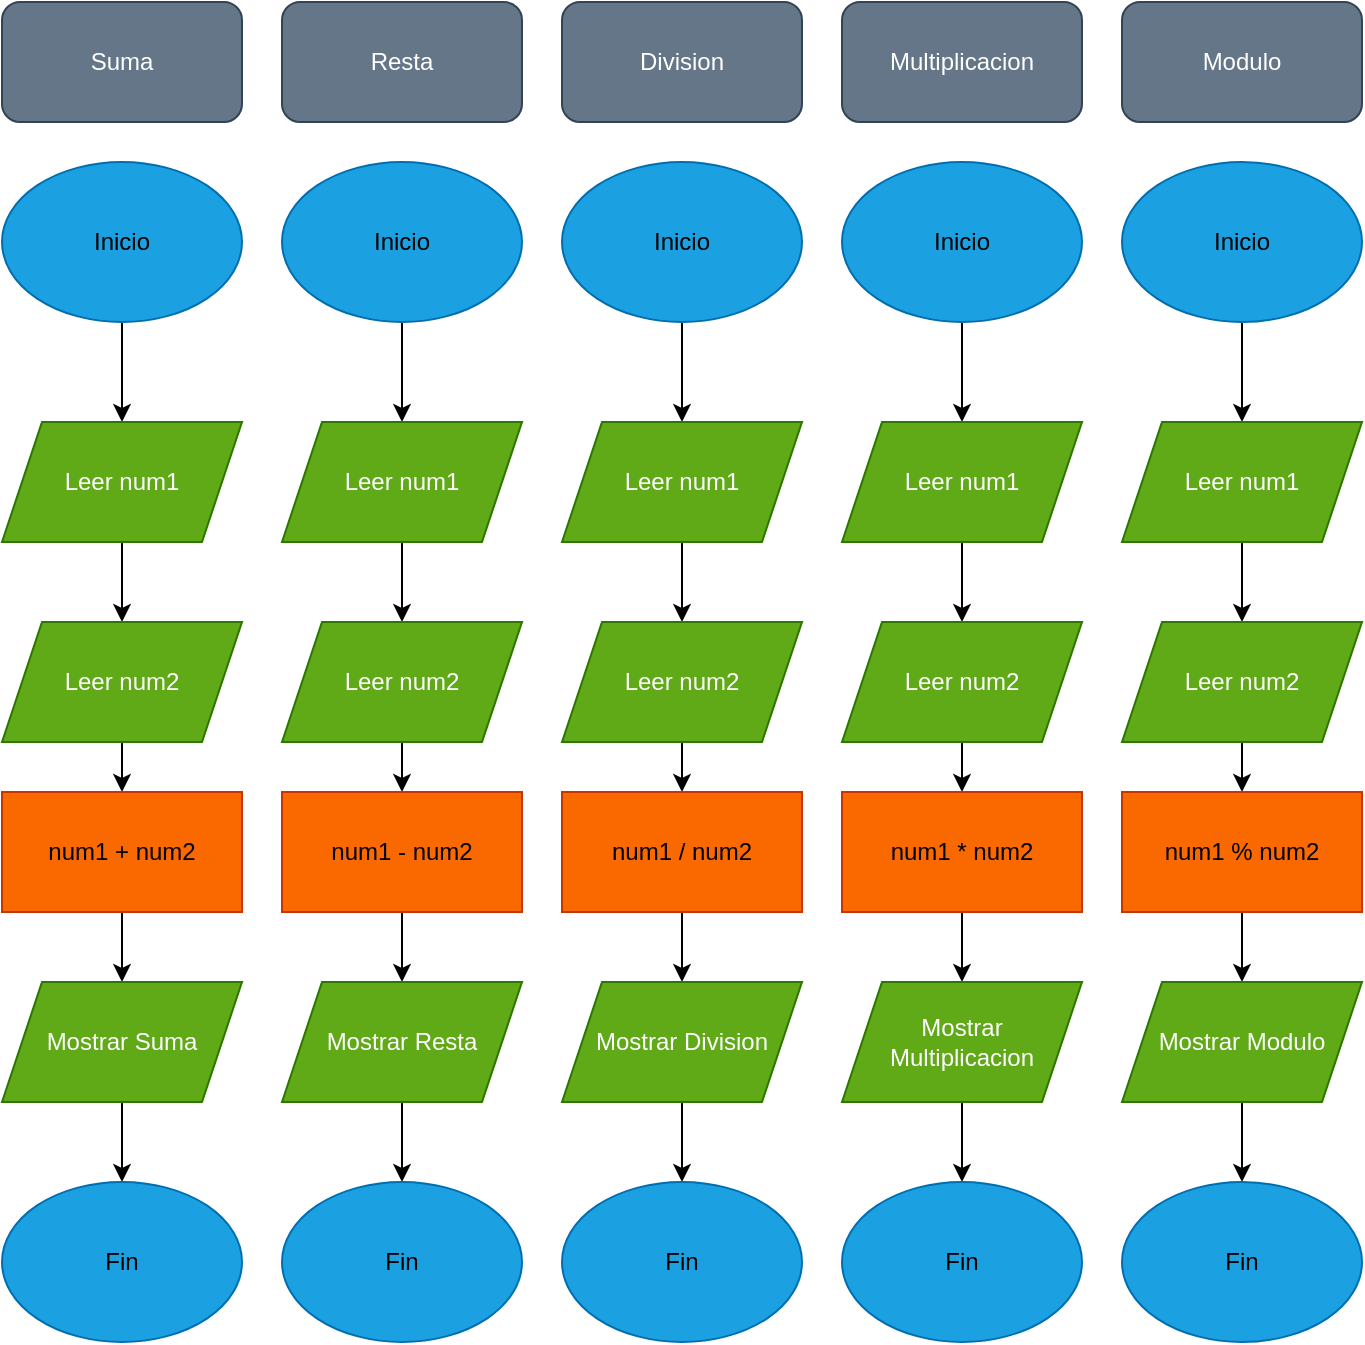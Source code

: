 <mxfile version="23.1.6" type="device">
  <diagram name="Página-1" id="Ws-UUNfim21366O0p8_O">
    <mxGraphModel dx="1434" dy="792" grid="1" gridSize="10" guides="1" tooltips="1" connect="1" arrows="1" fold="1" page="1" pageScale="1" pageWidth="827" pageHeight="1169" math="0" shadow="0">
      <root>
        <mxCell id="0" />
        <mxCell id="1" parent="0" />
        <mxCell id="ZHDpvRJnMsKm5FjTTrim-8" value="" style="edgeStyle=orthogonalEdgeStyle;rounded=0;orthogonalLoop=1;jettySize=auto;html=1;" edge="1" parent="1" source="ZHDpvRJnMsKm5FjTTrim-1" target="ZHDpvRJnMsKm5FjTTrim-2">
          <mxGeometry relative="1" as="geometry" />
        </mxCell>
        <mxCell id="ZHDpvRJnMsKm5FjTTrim-1" value="&lt;font color=&quot;#000000&quot;&gt;Inicio&lt;/font&gt;" style="ellipse;whiteSpace=wrap;html=1;fillColor=#1ba1e2;strokeColor=#006EAF;fontColor=#ffffff;" vertex="1" parent="1">
          <mxGeometry x="40" y="270" width="120" height="80" as="geometry" />
        </mxCell>
        <mxCell id="ZHDpvRJnMsKm5FjTTrim-10" value="" style="edgeStyle=orthogonalEdgeStyle;rounded=0;orthogonalLoop=1;jettySize=auto;html=1;" edge="1" parent="1" source="ZHDpvRJnMsKm5FjTTrim-2" target="ZHDpvRJnMsKm5FjTTrim-4">
          <mxGeometry relative="1" as="geometry" />
        </mxCell>
        <mxCell id="ZHDpvRJnMsKm5FjTTrim-2" value="Leer num1" style="shape=parallelogram;perimeter=parallelogramPerimeter;whiteSpace=wrap;html=1;fixedSize=1;fillColor=#60a917;fontColor=#ffffff;strokeColor=#2D7600;" vertex="1" parent="1">
          <mxGeometry x="40" y="400" width="120" height="60" as="geometry" />
        </mxCell>
        <mxCell id="ZHDpvRJnMsKm5FjTTrim-3" value="&lt;span role=&quot;presentation&quot; dir=&quot;ltr&quot; style=&quot;padding: 0px; margin: 0px; color: rgba(0, 0, 0, 0); position: absolute; cursor: text; transform-origin: 0% 0%; font-style: normal; font-variant-ligatures: normal; font-variant-caps: normal; font-weight: 400; letter-spacing: normal; orphans: 2; text-align: start; text-indent: 0px; text-transform: none; widows: 2; word-spacing: 0px; -webkit-text-stroke-width: 0px; background-color: rgb(255, 255, 255); text-decoration-thickness: initial; text-decoration-style: initial; text-decoration-color: initial; left: 162.198px; top: 166.185px; font-size: 27.328px; font-family: sans-serif; transform: scaleX(0.99);&quot;&gt;Desafío &lt;/span&gt;&lt;span role=&quot;presentation&quot; dir=&quot;ltr&quot; style=&quot;padding: 0px; margin: 0px; color: rgba(0, 0, 0, 0); position: absolute; cursor: text; transform-origin: 0% 0%; font-style: normal; font-variant-ligatures: normal; font-variant-caps: normal; font-weight: 400; letter-spacing: normal; orphans: 2; text-align: start; text-indent: 0px; text-transform: none; widows: 2; word-spacing: 0px; -webkit-text-stroke-width: 0px; background-color: rgb(255, 255, 255); text-decoration-thickness: initial; text-decoration-style: initial; text-decoration-color: initial; left: 262.88px; top: 166.185px; font-size: 27.328px; font-family: sans-serif;&quot;&gt;-&lt;/span&gt;&lt;span role=&quot;presentation&quot; dir=&quot;ltr&quot; style=&quot;padding: 0px; margin: 0px; color: rgba(0, 0, 0, 0); position: absolute; cursor: text; transform-origin: 0% 0%; font-style: normal; font-variant-ligatures: normal; font-variant-caps: normal; font-weight: 400; letter-spacing: normal; orphans: 2; text-align: start; text-indent: 0px; text-transform: none; widows: 2; word-spacing: 0px; -webkit-text-stroke-width: 0px; background-color: rgb(255, 255, 255); text-decoration-thickness: initial; text-decoration-style: initial; text-decoration-color: initial; left: 273.517px; top: 166.185px; font-size: 27.328px; font-family: sans-serif;&quot;&gt; &lt;/span&gt;&lt;span role=&quot;presentation&quot; dir=&quot;ltr&quot; style=&quot;padding: 0px; margin: 0px; color: rgba(0, 0, 0, 0); position: absolute; cursor: text; transform-origin: 0% 0%; font-style: normal; font-variant-ligatures: normal; font-variant-caps: normal; font-weight: 400; letter-spacing: normal; orphans: 2; text-align: start; text-indent: 0px; text-transform: none; widows: 2; word-spacing: 0px; -webkit-text-stroke-width: 0px; background-color: rgb(255, 255, 255); text-decoration-thickness: initial; text-decoration-style: initial; text-decoration-color: initial; left: 280.226px; top: 166.185px; font-size: 27.328px; font-family: sans-serif; transform: scaleX(0.995);&quot;&gt;Uso de variables y operadores &lt;/span&gt;&lt;br role=&quot;presentation&quot; style=&quot;padding: 0px; margin: 0px; color: rgba(0, 0, 0, 0); position: absolute; cursor: text; transform-origin: 0% 0%; font-family: Arial; font-size: 16px; font-style: normal; font-variant-ligatures: normal; font-variant-caps: normal; font-weight: 400; letter-spacing: normal; orphans: 2; text-align: start; text-indent: 0px; text-transform: none; widows: 2; word-spacing: 0px; -webkit-text-stroke-width: 0px; background-color: rgb(255, 255, 255); text-decoration-thickness: initial; text-decoration-style: initial; text-decoration-color: initial;&quot;&gt;&lt;span role=&quot;presentation&quot; dir=&quot;ltr&quot; style=&quot;padding: 0px; margin: 0px; color: rgba(0, 0, 0, 0); position: absolute; cursor: text; transform-origin: 0% 0%; font-style: normal; font-variant-ligatures: normal; font-variant-caps: normal; font-weight: 400; letter-spacing: normal; orphans: 2; text-align: start; text-indent: 0px; text-transform: none; widows: 2; word-spacing: 0px; -webkit-text-stroke-width: 0px; background-color: rgb(255, 255, 255); text-decoration-thickness: initial; text-decoration-style: initial; text-decoration-color: initial; left: 336.356px; top: 203.66px; font-size: 27.328px; font-family: sans-serif; transform: scaleX(1.057);&quot;&gt;aritméticos&lt;/span&gt;&lt;br class=&quot;Apple-interchange-newline&quot;&gt;" style="text;whiteSpace=wrap;html=1;" vertex="1" parent="1">
          <mxGeometry x="520" y="620" width="30" height="50" as="geometry" />
        </mxCell>
        <mxCell id="ZHDpvRJnMsKm5FjTTrim-11" value="" style="edgeStyle=orthogonalEdgeStyle;rounded=0;orthogonalLoop=1;jettySize=auto;html=1;" edge="1" parent="1" source="ZHDpvRJnMsKm5FjTTrim-4" target="ZHDpvRJnMsKm5FjTTrim-5">
          <mxGeometry relative="1" as="geometry" />
        </mxCell>
        <mxCell id="ZHDpvRJnMsKm5FjTTrim-4" value="Leer num2" style="shape=parallelogram;perimeter=parallelogramPerimeter;whiteSpace=wrap;html=1;fixedSize=1;fillColor=#60a917;fontColor=#ffffff;strokeColor=#2D7600;" vertex="1" parent="1">
          <mxGeometry x="40" y="500" width="120" height="60" as="geometry" />
        </mxCell>
        <mxCell id="ZHDpvRJnMsKm5FjTTrim-12" value="" style="edgeStyle=orthogonalEdgeStyle;rounded=0;orthogonalLoop=1;jettySize=auto;html=1;" edge="1" parent="1" source="ZHDpvRJnMsKm5FjTTrim-5" target="ZHDpvRJnMsKm5FjTTrim-6">
          <mxGeometry relative="1" as="geometry" />
        </mxCell>
        <mxCell id="ZHDpvRJnMsKm5FjTTrim-5" value="num1 + num2" style="rounded=0;whiteSpace=wrap;html=1;fillColor=#fa6800;fontColor=#000000;strokeColor=#C73500;" vertex="1" parent="1">
          <mxGeometry x="40" y="585" width="120" height="60" as="geometry" />
        </mxCell>
        <mxCell id="ZHDpvRJnMsKm5FjTTrim-14" value="" style="edgeStyle=orthogonalEdgeStyle;rounded=0;orthogonalLoop=1;jettySize=auto;html=1;" edge="1" parent="1" source="ZHDpvRJnMsKm5FjTTrim-6" target="ZHDpvRJnMsKm5FjTTrim-13">
          <mxGeometry relative="1" as="geometry" />
        </mxCell>
        <mxCell id="ZHDpvRJnMsKm5FjTTrim-6" value="Mostrar Suma" style="shape=parallelogram;perimeter=parallelogramPerimeter;whiteSpace=wrap;html=1;fixedSize=1;fillColor=#60a917;fontColor=#ffffff;strokeColor=#2D7600;" vertex="1" parent="1">
          <mxGeometry x="40" y="680" width="120" height="60" as="geometry" />
        </mxCell>
        <mxCell id="ZHDpvRJnMsKm5FjTTrim-13" value="&lt;font color=&quot;#000000&quot;&gt;Fin&lt;/font&gt;" style="ellipse;whiteSpace=wrap;html=1;fillColor=#1ba1e2;fontColor=#ffffff;strokeColor=#006EAF;" vertex="1" parent="1">
          <mxGeometry x="40" y="780" width="120" height="80" as="geometry" />
        </mxCell>
        <mxCell id="ZHDpvRJnMsKm5FjTTrim-15" value="Suma" style="rounded=1;whiteSpace=wrap;html=1;fillColor=#647687;fontColor=#ffffff;strokeColor=#314354;" vertex="1" parent="1">
          <mxGeometry x="40" y="190" width="120" height="60" as="geometry" />
        </mxCell>
        <mxCell id="ZHDpvRJnMsKm5FjTTrim-16" value="" style="edgeStyle=orthogonalEdgeStyle;rounded=0;orthogonalLoop=1;jettySize=auto;html=1;" edge="1" parent="1" source="ZHDpvRJnMsKm5FjTTrim-17" target="ZHDpvRJnMsKm5FjTTrim-19">
          <mxGeometry relative="1" as="geometry" />
        </mxCell>
        <mxCell id="ZHDpvRJnMsKm5FjTTrim-17" value="&lt;font color=&quot;#000000&quot;&gt;Inicio&lt;/font&gt;" style="ellipse;whiteSpace=wrap;html=1;fillColor=#1ba1e2;fontColor=#ffffff;strokeColor=#006EAF;" vertex="1" parent="1">
          <mxGeometry x="180" y="270" width="120" height="80" as="geometry" />
        </mxCell>
        <mxCell id="ZHDpvRJnMsKm5FjTTrim-18" value="" style="edgeStyle=orthogonalEdgeStyle;rounded=0;orthogonalLoop=1;jettySize=auto;html=1;" edge="1" parent="1" source="ZHDpvRJnMsKm5FjTTrim-19" target="ZHDpvRJnMsKm5FjTTrim-21">
          <mxGeometry relative="1" as="geometry" />
        </mxCell>
        <mxCell id="ZHDpvRJnMsKm5FjTTrim-19" value="Leer num1" style="shape=parallelogram;perimeter=parallelogramPerimeter;whiteSpace=wrap;html=1;fixedSize=1;fillColor=#60a917;fontColor=#ffffff;strokeColor=#2D7600;" vertex="1" parent="1">
          <mxGeometry x="180" y="400" width="120" height="60" as="geometry" />
        </mxCell>
        <mxCell id="ZHDpvRJnMsKm5FjTTrim-20" value="" style="edgeStyle=orthogonalEdgeStyle;rounded=0;orthogonalLoop=1;jettySize=auto;html=1;" edge="1" parent="1" source="ZHDpvRJnMsKm5FjTTrim-21" target="ZHDpvRJnMsKm5FjTTrim-23">
          <mxGeometry relative="1" as="geometry" />
        </mxCell>
        <mxCell id="ZHDpvRJnMsKm5FjTTrim-21" value="Leer num2" style="shape=parallelogram;perimeter=parallelogramPerimeter;whiteSpace=wrap;html=1;fixedSize=1;fillColor=#60a917;fontColor=#ffffff;strokeColor=#2D7600;" vertex="1" parent="1">
          <mxGeometry x="180" y="500" width="120" height="60" as="geometry" />
        </mxCell>
        <mxCell id="ZHDpvRJnMsKm5FjTTrim-22" value="" style="edgeStyle=orthogonalEdgeStyle;rounded=0;orthogonalLoop=1;jettySize=auto;html=1;" edge="1" parent="1" source="ZHDpvRJnMsKm5FjTTrim-23" target="ZHDpvRJnMsKm5FjTTrim-25">
          <mxGeometry relative="1" as="geometry" />
        </mxCell>
        <mxCell id="ZHDpvRJnMsKm5FjTTrim-23" value="num1 - num2" style="rounded=0;whiteSpace=wrap;html=1;fillColor=#fa6800;fontColor=#000000;strokeColor=#C73500;" vertex="1" parent="1">
          <mxGeometry x="180" y="585" width="120" height="60" as="geometry" />
        </mxCell>
        <mxCell id="ZHDpvRJnMsKm5FjTTrim-24" value="" style="edgeStyle=orthogonalEdgeStyle;rounded=0;orthogonalLoop=1;jettySize=auto;html=1;" edge="1" parent="1" source="ZHDpvRJnMsKm5FjTTrim-25" target="ZHDpvRJnMsKm5FjTTrim-26">
          <mxGeometry relative="1" as="geometry" />
        </mxCell>
        <mxCell id="ZHDpvRJnMsKm5FjTTrim-25" value="Mostrar Resta" style="shape=parallelogram;perimeter=parallelogramPerimeter;whiteSpace=wrap;html=1;fixedSize=1;fillColor=#60a917;fontColor=#ffffff;strokeColor=#2D7600;" vertex="1" parent="1">
          <mxGeometry x="180" y="680" width="120" height="60" as="geometry" />
        </mxCell>
        <mxCell id="ZHDpvRJnMsKm5FjTTrim-26" value="&lt;font color=&quot;#000000&quot;&gt;Fin&lt;/font&gt;" style="ellipse;whiteSpace=wrap;html=1;fillColor=#1ba1e2;fontColor=#ffffff;strokeColor=#006EAF;" vertex="1" parent="1">
          <mxGeometry x="180" y="780" width="120" height="80" as="geometry" />
        </mxCell>
        <mxCell id="ZHDpvRJnMsKm5FjTTrim-27" value="Resta" style="rounded=1;whiteSpace=wrap;html=1;fillColor=#647687;fontColor=#ffffff;strokeColor=#314354;" vertex="1" parent="1">
          <mxGeometry x="180" y="190" width="120" height="60" as="geometry" />
        </mxCell>
        <mxCell id="ZHDpvRJnMsKm5FjTTrim-28" value="" style="edgeStyle=orthogonalEdgeStyle;rounded=0;orthogonalLoop=1;jettySize=auto;html=1;" edge="1" parent="1" source="ZHDpvRJnMsKm5FjTTrim-29" target="ZHDpvRJnMsKm5FjTTrim-31">
          <mxGeometry relative="1" as="geometry" />
        </mxCell>
        <mxCell id="ZHDpvRJnMsKm5FjTTrim-29" value="&lt;p style=&quot;line-height: 120%;&quot;&gt;&lt;font color=&quot;#000000&quot;&gt;Inicio&lt;/font&gt;&lt;/p&gt;" style="ellipse;whiteSpace=wrap;html=1;fillColor=#1ba1e2;fontColor=#ffffff;strokeColor=#006EAF;" vertex="1" parent="1">
          <mxGeometry x="320" y="270" width="120" height="80" as="geometry" />
        </mxCell>
        <mxCell id="ZHDpvRJnMsKm5FjTTrim-30" value="" style="edgeStyle=orthogonalEdgeStyle;rounded=0;orthogonalLoop=1;jettySize=auto;html=1;" edge="1" parent="1" source="ZHDpvRJnMsKm5FjTTrim-31" target="ZHDpvRJnMsKm5FjTTrim-33">
          <mxGeometry relative="1" as="geometry" />
        </mxCell>
        <mxCell id="ZHDpvRJnMsKm5FjTTrim-31" value="Leer num1" style="shape=parallelogram;perimeter=parallelogramPerimeter;whiteSpace=wrap;html=1;fixedSize=1;fillColor=#60a917;fontColor=#ffffff;strokeColor=#2D7600;" vertex="1" parent="1">
          <mxGeometry x="320" y="400" width="120" height="60" as="geometry" />
        </mxCell>
        <mxCell id="ZHDpvRJnMsKm5FjTTrim-32" value="" style="edgeStyle=orthogonalEdgeStyle;rounded=0;orthogonalLoop=1;jettySize=auto;html=1;" edge="1" parent="1" source="ZHDpvRJnMsKm5FjTTrim-33" target="ZHDpvRJnMsKm5FjTTrim-35">
          <mxGeometry relative="1" as="geometry" />
        </mxCell>
        <mxCell id="ZHDpvRJnMsKm5FjTTrim-33" value="Leer num2" style="shape=parallelogram;perimeter=parallelogramPerimeter;whiteSpace=wrap;html=1;fixedSize=1;fillColor=#60a917;fontColor=#ffffff;strokeColor=#2D7600;" vertex="1" parent="1">
          <mxGeometry x="320" y="500" width="120" height="60" as="geometry" />
        </mxCell>
        <mxCell id="ZHDpvRJnMsKm5FjTTrim-34" value="" style="edgeStyle=orthogonalEdgeStyle;rounded=0;orthogonalLoop=1;jettySize=auto;html=1;" edge="1" parent="1" source="ZHDpvRJnMsKm5FjTTrim-35" target="ZHDpvRJnMsKm5FjTTrim-37">
          <mxGeometry relative="1" as="geometry" />
        </mxCell>
        <mxCell id="ZHDpvRJnMsKm5FjTTrim-35" value="num1 / num2" style="rounded=0;whiteSpace=wrap;html=1;fillColor=#fa6800;fontColor=#000000;strokeColor=#C73500;" vertex="1" parent="1">
          <mxGeometry x="320" y="585" width="120" height="60" as="geometry" />
        </mxCell>
        <mxCell id="ZHDpvRJnMsKm5FjTTrim-36" value="" style="edgeStyle=orthogonalEdgeStyle;rounded=0;orthogonalLoop=1;jettySize=auto;html=1;" edge="1" parent="1" source="ZHDpvRJnMsKm5FjTTrim-37" target="ZHDpvRJnMsKm5FjTTrim-38">
          <mxGeometry relative="1" as="geometry" />
        </mxCell>
        <mxCell id="ZHDpvRJnMsKm5FjTTrim-37" value="Mostrar Division" style="shape=parallelogram;perimeter=parallelogramPerimeter;whiteSpace=wrap;html=1;fixedSize=1;fillColor=#60a917;fontColor=#ffffff;strokeColor=#2D7600;" vertex="1" parent="1">
          <mxGeometry x="320" y="680" width="120" height="60" as="geometry" />
        </mxCell>
        <mxCell id="ZHDpvRJnMsKm5FjTTrim-38" value="&lt;font color=&quot;#000000&quot;&gt;Fin&lt;/font&gt;" style="ellipse;whiteSpace=wrap;html=1;fillColor=#1ba1e2;fontColor=#ffffff;strokeColor=#006EAF;" vertex="1" parent="1">
          <mxGeometry x="320" y="780" width="120" height="80" as="geometry" />
        </mxCell>
        <mxCell id="ZHDpvRJnMsKm5FjTTrim-39" value="Division" style="rounded=1;whiteSpace=wrap;html=1;fillColor=#647687;fontColor=#ffffff;strokeColor=#314354;" vertex="1" parent="1">
          <mxGeometry x="320" y="190" width="120" height="60" as="geometry" />
        </mxCell>
        <mxCell id="ZHDpvRJnMsKm5FjTTrim-40" value="" style="edgeStyle=orthogonalEdgeStyle;rounded=0;orthogonalLoop=1;jettySize=auto;html=1;" edge="1" parent="1" source="ZHDpvRJnMsKm5FjTTrim-41" target="ZHDpvRJnMsKm5FjTTrim-43">
          <mxGeometry relative="1" as="geometry" />
        </mxCell>
        <mxCell id="ZHDpvRJnMsKm5FjTTrim-41" value="&lt;font color=&quot;#000000&quot;&gt;Inicio&lt;/font&gt;" style="ellipse;whiteSpace=wrap;html=1;fillColor=#1ba1e2;fontColor=#ffffff;strokeColor=#006EAF;" vertex="1" parent="1">
          <mxGeometry x="460" y="270" width="120" height="80" as="geometry" />
        </mxCell>
        <mxCell id="ZHDpvRJnMsKm5FjTTrim-42" value="" style="edgeStyle=orthogonalEdgeStyle;rounded=0;orthogonalLoop=1;jettySize=auto;html=1;" edge="1" parent="1" source="ZHDpvRJnMsKm5FjTTrim-43" target="ZHDpvRJnMsKm5FjTTrim-45">
          <mxGeometry relative="1" as="geometry" />
        </mxCell>
        <mxCell id="ZHDpvRJnMsKm5FjTTrim-43" value="Leer num1" style="shape=parallelogram;perimeter=parallelogramPerimeter;whiteSpace=wrap;html=1;fixedSize=1;fillColor=#60a917;fontColor=#ffffff;strokeColor=#2D7600;" vertex="1" parent="1">
          <mxGeometry x="460" y="400" width="120" height="60" as="geometry" />
        </mxCell>
        <mxCell id="ZHDpvRJnMsKm5FjTTrim-44" value="" style="edgeStyle=orthogonalEdgeStyle;rounded=0;orthogonalLoop=1;jettySize=auto;html=1;" edge="1" parent="1" source="ZHDpvRJnMsKm5FjTTrim-45" target="ZHDpvRJnMsKm5FjTTrim-47">
          <mxGeometry relative="1" as="geometry" />
        </mxCell>
        <mxCell id="ZHDpvRJnMsKm5FjTTrim-45" value="Leer num2" style="shape=parallelogram;perimeter=parallelogramPerimeter;whiteSpace=wrap;html=1;fixedSize=1;fillColor=#60a917;fontColor=#ffffff;strokeColor=#2D7600;" vertex="1" parent="1">
          <mxGeometry x="460" y="500" width="120" height="60" as="geometry" />
        </mxCell>
        <mxCell id="ZHDpvRJnMsKm5FjTTrim-46" value="" style="edgeStyle=orthogonalEdgeStyle;rounded=0;orthogonalLoop=1;jettySize=auto;html=1;" edge="1" parent="1" source="ZHDpvRJnMsKm5FjTTrim-47" target="ZHDpvRJnMsKm5FjTTrim-49">
          <mxGeometry relative="1" as="geometry" />
        </mxCell>
        <mxCell id="ZHDpvRJnMsKm5FjTTrim-47" value="num1 * num2" style="rounded=0;whiteSpace=wrap;html=1;fillColor=#fa6800;fontColor=#000000;strokeColor=#C73500;" vertex="1" parent="1">
          <mxGeometry x="460" y="585" width="120" height="60" as="geometry" />
        </mxCell>
        <mxCell id="ZHDpvRJnMsKm5FjTTrim-48" value="" style="edgeStyle=orthogonalEdgeStyle;rounded=0;orthogonalLoop=1;jettySize=auto;html=1;" edge="1" parent="1" source="ZHDpvRJnMsKm5FjTTrim-49" target="ZHDpvRJnMsKm5FjTTrim-50">
          <mxGeometry relative="1" as="geometry" />
        </mxCell>
        <mxCell id="ZHDpvRJnMsKm5FjTTrim-49" value="Mostrar &lt;br&gt;Multiplicacion" style="shape=parallelogram;perimeter=parallelogramPerimeter;whiteSpace=wrap;html=1;fixedSize=1;fillColor=#60a917;fontColor=#ffffff;strokeColor=#2D7600;" vertex="1" parent="1">
          <mxGeometry x="460" y="680" width="120" height="60" as="geometry" />
        </mxCell>
        <mxCell id="ZHDpvRJnMsKm5FjTTrim-50" value="&lt;font color=&quot;#000000&quot;&gt;Fin&lt;/font&gt;" style="ellipse;whiteSpace=wrap;html=1;fillColor=#1ba1e2;fontColor=#ffffff;strokeColor=#006EAF;" vertex="1" parent="1">
          <mxGeometry x="460" y="780" width="120" height="80" as="geometry" />
        </mxCell>
        <mxCell id="ZHDpvRJnMsKm5FjTTrim-51" value="Multiplicacion" style="rounded=1;whiteSpace=wrap;html=1;fillColor=#647687;fontColor=#ffffff;strokeColor=#314354;" vertex="1" parent="1">
          <mxGeometry x="460" y="190" width="120" height="60" as="geometry" />
        </mxCell>
        <mxCell id="ZHDpvRJnMsKm5FjTTrim-52" value="" style="edgeStyle=orthogonalEdgeStyle;rounded=0;orthogonalLoop=1;jettySize=auto;html=1;" edge="1" parent="1" source="ZHDpvRJnMsKm5FjTTrim-53" target="ZHDpvRJnMsKm5FjTTrim-55">
          <mxGeometry relative="1" as="geometry" />
        </mxCell>
        <mxCell id="ZHDpvRJnMsKm5FjTTrim-53" value="&lt;font color=&quot;#000000&quot;&gt;Inicio&lt;/font&gt;" style="ellipse;whiteSpace=wrap;html=1;fillColor=#1ba1e2;fontColor=#ffffff;strokeColor=#006EAF;" vertex="1" parent="1">
          <mxGeometry x="600" y="270" width="120" height="80" as="geometry" />
        </mxCell>
        <mxCell id="ZHDpvRJnMsKm5FjTTrim-54" value="" style="edgeStyle=orthogonalEdgeStyle;rounded=0;orthogonalLoop=1;jettySize=auto;html=1;" edge="1" parent="1" source="ZHDpvRJnMsKm5FjTTrim-55" target="ZHDpvRJnMsKm5FjTTrim-57">
          <mxGeometry relative="1" as="geometry" />
        </mxCell>
        <mxCell id="ZHDpvRJnMsKm5FjTTrim-55" value="Leer num1" style="shape=parallelogram;perimeter=parallelogramPerimeter;whiteSpace=wrap;html=1;fixedSize=1;fillColor=#60a917;fontColor=#ffffff;strokeColor=#2D7600;" vertex="1" parent="1">
          <mxGeometry x="600" y="400" width="120" height="60" as="geometry" />
        </mxCell>
        <mxCell id="ZHDpvRJnMsKm5FjTTrim-56" value="" style="edgeStyle=orthogonalEdgeStyle;rounded=0;orthogonalLoop=1;jettySize=auto;html=1;" edge="1" parent="1" source="ZHDpvRJnMsKm5FjTTrim-57" target="ZHDpvRJnMsKm5FjTTrim-59">
          <mxGeometry relative="1" as="geometry" />
        </mxCell>
        <mxCell id="ZHDpvRJnMsKm5FjTTrim-57" value="Leer num2" style="shape=parallelogram;perimeter=parallelogramPerimeter;whiteSpace=wrap;html=1;fixedSize=1;fillColor=#60a917;fontColor=#ffffff;strokeColor=#2D7600;" vertex="1" parent="1">
          <mxGeometry x="600" y="500" width="120" height="60" as="geometry" />
        </mxCell>
        <mxCell id="ZHDpvRJnMsKm5FjTTrim-58" value="" style="edgeStyle=orthogonalEdgeStyle;rounded=0;orthogonalLoop=1;jettySize=auto;html=1;" edge="1" parent="1" source="ZHDpvRJnMsKm5FjTTrim-59" target="ZHDpvRJnMsKm5FjTTrim-61">
          <mxGeometry relative="1" as="geometry" />
        </mxCell>
        <mxCell id="ZHDpvRJnMsKm5FjTTrim-59" value="num1 % num2" style="rounded=0;whiteSpace=wrap;html=1;fillColor=#fa6800;fontColor=#000000;strokeColor=#C73500;" vertex="1" parent="1">
          <mxGeometry x="600" y="585" width="120" height="60" as="geometry" />
        </mxCell>
        <mxCell id="ZHDpvRJnMsKm5FjTTrim-60" value="" style="edgeStyle=orthogonalEdgeStyle;rounded=0;orthogonalLoop=1;jettySize=auto;html=1;" edge="1" parent="1" source="ZHDpvRJnMsKm5FjTTrim-61" target="ZHDpvRJnMsKm5FjTTrim-62">
          <mxGeometry relative="1" as="geometry" />
        </mxCell>
        <mxCell id="ZHDpvRJnMsKm5FjTTrim-61" value="Mostrar Modulo" style="shape=parallelogram;perimeter=parallelogramPerimeter;whiteSpace=wrap;html=1;fixedSize=1;fillColor=#60a917;fontColor=#ffffff;strokeColor=#2D7600;" vertex="1" parent="1">
          <mxGeometry x="600" y="680" width="120" height="60" as="geometry" />
        </mxCell>
        <mxCell id="ZHDpvRJnMsKm5FjTTrim-62" value="&lt;font color=&quot;#000000&quot;&gt;Fin&lt;/font&gt;" style="ellipse;whiteSpace=wrap;html=1;fillColor=#1ba1e2;fontColor=#ffffff;strokeColor=#006EAF;" vertex="1" parent="1">
          <mxGeometry x="600" y="780" width="120" height="80" as="geometry" />
        </mxCell>
        <mxCell id="ZHDpvRJnMsKm5FjTTrim-63" value="Modulo" style="rounded=1;whiteSpace=wrap;html=1;fillColor=#647687;fontColor=#ffffff;strokeColor=#314354;" vertex="1" parent="1">
          <mxGeometry x="600" y="190" width="120" height="60" as="geometry" />
        </mxCell>
      </root>
    </mxGraphModel>
  </diagram>
</mxfile>
